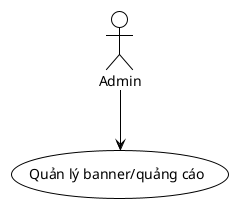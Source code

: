 @startuml UC036-Quan-Ly-Banner
!theme plain

actor Admin
usecase "Quản lý banner/quảng cáo" as UC036

Admin --> UC036

@enduml
